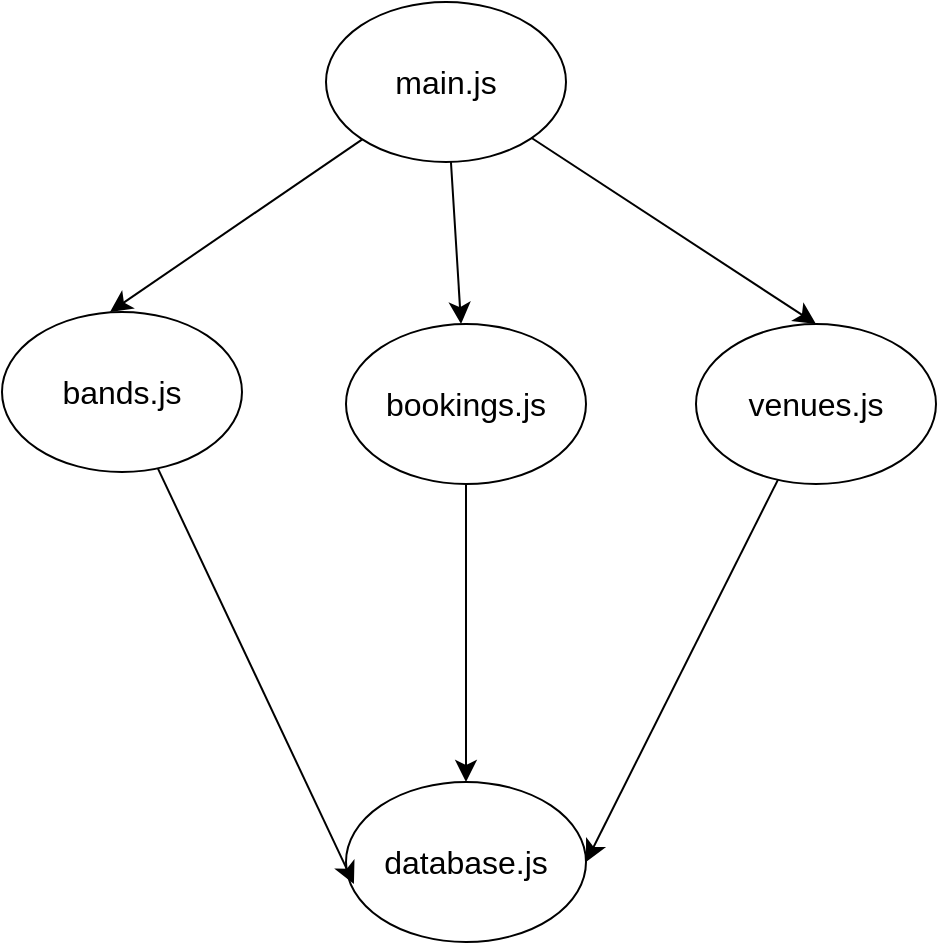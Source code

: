 <mxfile version="21.6.9" type="device">
  <diagram name="Page-1" id="wBV9eUfIfjgC-YKrvhmI">
    <mxGraphModel dx="910" dy="1104" grid="0" gridSize="10" guides="1" tooltips="1" connect="1" arrows="1" fold="1" page="0" pageScale="1" pageWidth="850" pageHeight="1100" math="0" shadow="0">
      <root>
        <mxCell id="0" />
        <mxCell id="1" parent="0" />
        <mxCell id="yLORBk_02Oqd9YxlLVlL-1" value="database.js" style="ellipse;whiteSpace=wrap;html=1;fontSize=16;" vertex="1" parent="1">
          <mxGeometry x="144" y="270" width="120" height="80" as="geometry" />
        </mxCell>
        <mxCell id="yLORBk_02Oqd9YxlLVlL-11" style="edgeStyle=none;curved=1;rounded=0;orthogonalLoop=1;jettySize=auto;html=1;fontSize=12;startSize=8;endSize=8;" edge="1" parent="1" source="yLORBk_02Oqd9YxlLVlL-2" target="yLORBk_02Oqd9YxlLVlL-4">
          <mxGeometry relative="1" as="geometry" />
        </mxCell>
        <mxCell id="yLORBk_02Oqd9YxlLVlL-12" style="edgeStyle=none;curved=1;rounded=0;orthogonalLoop=1;jettySize=auto;html=1;entryX=0.45;entryY=0;entryDx=0;entryDy=0;entryPerimeter=0;fontSize=12;startSize=8;endSize=8;" edge="1" parent="1" source="yLORBk_02Oqd9YxlLVlL-2" target="yLORBk_02Oqd9YxlLVlL-3">
          <mxGeometry relative="1" as="geometry" />
        </mxCell>
        <mxCell id="yLORBk_02Oqd9YxlLVlL-13" style="edgeStyle=none;curved=1;rounded=0;orthogonalLoop=1;jettySize=auto;html=1;entryX=0.5;entryY=0;entryDx=0;entryDy=0;fontSize=12;startSize=8;endSize=8;" edge="1" parent="1" source="yLORBk_02Oqd9YxlLVlL-2" target="yLORBk_02Oqd9YxlLVlL-5">
          <mxGeometry relative="1" as="geometry" />
        </mxCell>
        <mxCell id="yLORBk_02Oqd9YxlLVlL-2" value="main.js" style="ellipse;whiteSpace=wrap;html=1;fontSize=16;" vertex="1" parent="1">
          <mxGeometry x="134" y="-120" width="120" height="80" as="geometry" />
        </mxCell>
        <mxCell id="yLORBk_02Oqd9YxlLVlL-10" style="edgeStyle=none;curved=1;rounded=0;orthogonalLoop=1;jettySize=auto;html=1;entryX=0.033;entryY=0.638;entryDx=0;entryDy=0;entryPerimeter=0;fontSize=12;startSize=8;endSize=8;" edge="1" parent="1" source="yLORBk_02Oqd9YxlLVlL-3" target="yLORBk_02Oqd9YxlLVlL-1">
          <mxGeometry relative="1" as="geometry" />
        </mxCell>
        <mxCell id="yLORBk_02Oqd9YxlLVlL-3" value="bands.js" style="ellipse;whiteSpace=wrap;html=1;fontSize=16;" vertex="1" parent="1">
          <mxGeometry x="-28" y="35" width="120" height="80" as="geometry" />
        </mxCell>
        <mxCell id="yLORBk_02Oqd9YxlLVlL-9" style="edgeStyle=none;curved=1;rounded=0;orthogonalLoop=1;jettySize=auto;html=1;fontSize=12;startSize=8;endSize=8;" edge="1" parent="1" source="yLORBk_02Oqd9YxlLVlL-4" target="yLORBk_02Oqd9YxlLVlL-1">
          <mxGeometry relative="1" as="geometry" />
        </mxCell>
        <mxCell id="yLORBk_02Oqd9YxlLVlL-4" value="bookings.js" style="ellipse;whiteSpace=wrap;html=1;fontSize=16;" vertex="1" parent="1">
          <mxGeometry x="144" y="41" width="120" height="80" as="geometry" />
        </mxCell>
        <mxCell id="yLORBk_02Oqd9YxlLVlL-8" style="edgeStyle=none;curved=1;rounded=0;orthogonalLoop=1;jettySize=auto;html=1;entryX=1;entryY=0.5;entryDx=0;entryDy=0;fontSize=12;startSize=8;endSize=8;" edge="1" parent="1" source="yLORBk_02Oqd9YxlLVlL-5" target="yLORBk_02Oqd9YxlLVlL-1">
          <mxGeometry relative="1" as="geometry" />
        </mxCell>
        <mxCell id="yLORBk_02Oqd9YxlLVlL-5" value="venues.js" style="ellipse;whiteSpace=wrap;html=1;fontSize=16;" vertex="1" parent="1">
          <mxGeometry x="319" y="41" width="120" height="80" as="geometry" />
        </mxCell>
      </root>
    </mxGraphModel>
  </diagram>
</mxfile>
